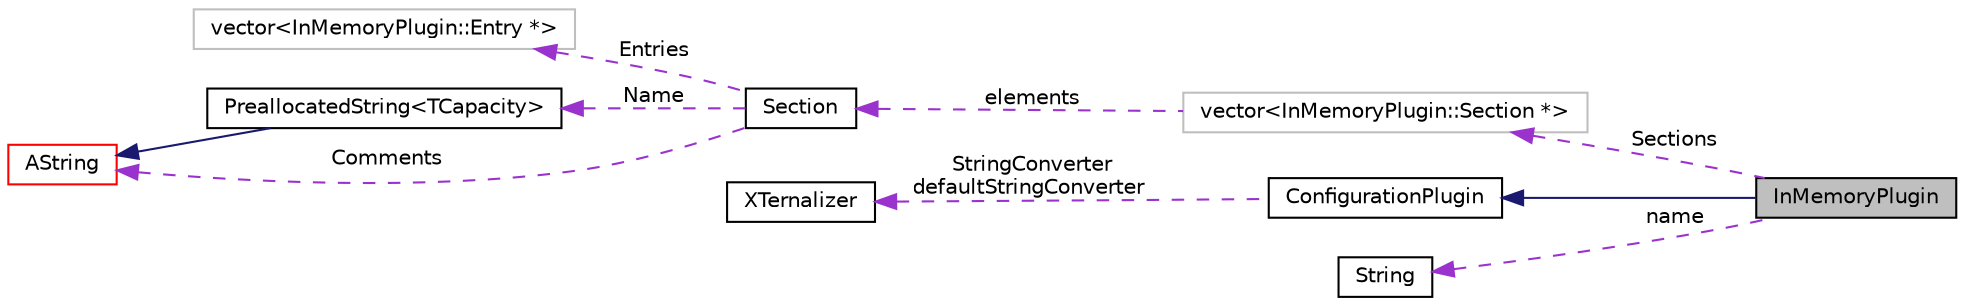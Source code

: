 digraph "InMemoryPlugin"
{
  edge [fontname="Helvetica",fontsize="10",labelfontname="Helvetica",labelfontsize="10"];
  node [fontname="Helvetica",fontsize="10",shape=record];
  rankdir="LR";
  Node3 [label="InMemoryPlugin",height=0.2,width=0.4,color="black", fillcolor="grey75", style="filled", fontcolor="black"];
  Node7 [label="vector\<InMemoryPlugin::Section *\>",height=0.2,width=0.4,color="grey75", fillcolor="white", style="filled"];
  Node12 [label="vector\<InMemoryPlugin::Entry *\>",height=0.2,width=0.4,color="grey75", fillcolor="white", style="filled"];
  Node11 [label="PreallocatedString\<TCapacity\>",height=0.2,width=0.4,color="black", fillcolor="white", style="filled",URL="$classaworx_1_1lib_1_1strings_1_1PreallocatedString.html"];
  Node4 -> Node3 [dir="back",color="midnightblue",fontsize="10",style="solid",fontname="Helvetica"];
  Node5 -> Node4 [dir="back",color="darkorchid3",fontsize="10",style="dashed",label=" StringConverter\ndefaultStringConverter" ,fontname="Helvetica"];
  Node6 -> Node3 [dir="back",color="darkorchid3",fontsize="10",style="dashed",label=" name" ,fontname="Helvetica"];
  Node7 -> Node3 [dir="back",color="darkorchid3",fontsize="10",style="dashed",label=" Sections" ,fontname="Helvetica"];
  Node8 -> Node7 [dir="back",color="darkorchid3",fontsize="10",style="dashed",label=" elements" ,fontname="Helvetica"];
  Node9 -> Node8 [dir="back",color="darkorchid3",fontsize="10",style="dashed",label=" Comments" ,fontname="Helvetica"];
  Node9 -> Node11 [dir="back",color="midnightblue",fontsize="10",style="solid",fontname="Helvetica"];
  Node11 -> Node8 [dir="back",color="darkorchid3",fontsize="10",style="dashed",label=" Name" ,fontname="Helvetica"];
  Node12 -> Node8 [dir="back",color="darkorchid3",fontsize="10",style="dashed",label=" Entries" ,fontname="Helvetica"];
  Node4 [label="ConfigurationPlugin",height=0.2,width=0.4,color="black", fillcolor="white", style="filled",URL="$classaworx_1_1lib_1_1config_1_1ConfigurationPlugin.html"];
  Node5 [label="XTernalizer",height=0.2,width=0.4,color="black", fillcolor="white", style="filled",URL="$classaworx_1_1lib_1_1config_1_1XTernalizer.html"];
  Node6 [label="String",height=0.2,width=0.4,color="black", fillcolor="white", style="filled",URL="$classaworx_1_1lib_1_1strings_1_1String.html"];
  Node8 [label="Section",height=0.2,width=0.4,color="black", fillcolor="white", style="filled",URL="$classaworx_1_1lib_1_1config_1_1InMemoryPlugin_1_1Section.html"];
  Node9 [label="AString",height=0.2,width=0.4,color="red", fillcolor="white", style="filled",URL="$classaworx_1_1lib_1_1strings_1_1AString.html"];
}

